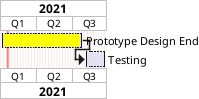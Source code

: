 @startgantt
printscale quarterly
saturday are closed
sunday are closed
' 2021-01-05 is closed

Project starts 2021-01-01
[Prototype Design End] as [TASK1] lasts 150 days
[TASK1] is colored in Yellow/Blue
[Testing] lasts 40 days
[TASK1] -> [Testing]

2021-01-18 to 2021-01-22 are named [End's committee]
2021-01-18 to 2021-01-22 are colored in salmon
@endgantt